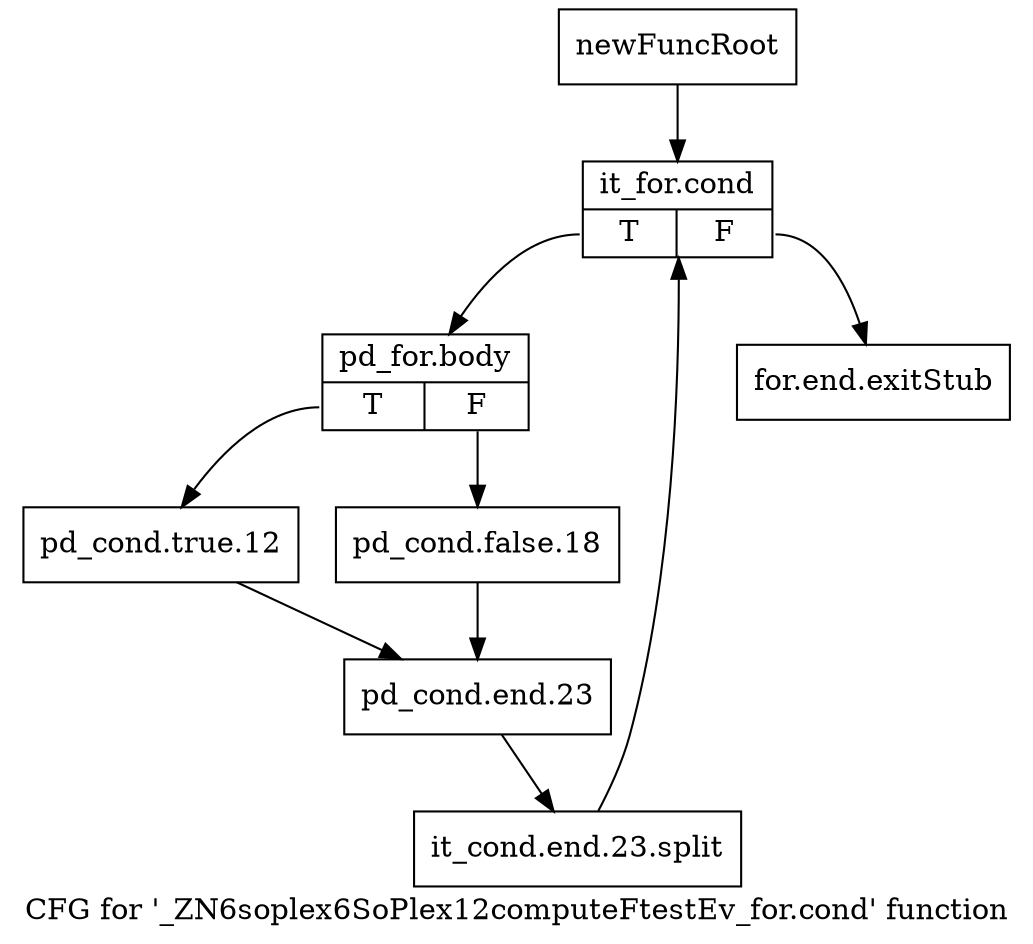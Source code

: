 digraph "CFG for '_ZN6soplex6SoPlex12computeFtestEv_for.cond' function" {
	label="CFG for '_ZN6soplex6SoPlex12computeFtestEv_for.cond' function";

	Node0x2ce87a0 [shape=record,label="{newFuncRoot}"];
	Node0x2ce87a0 -> Node0x2ce8840;
	Node0x2ce87f0 [shape=record,label="{for.end.exitStub}"];
	Node0x2ce8840 [shape=record,label="{it_for.cond|{<s0>T|<s1>F}}"];
	Node0x2ce8840:s0 -> Node0x2ce8890;
	Node0x2ce8840:s1 -> Node0x2ce87f0;
	Node0x2ce8890 [shape=record,label="{pd_for.body|{<s0>T|<s1>F}}"];
	Node0x2ce8890:s0 -> Node0x2ce8930;
	Node0x2ce8890:s1 -> Node0x2ce88e0;
	Node0x2ce88e0 [shape=record,label="{pd_cond.false.18}"];
	Node0x2ce88e0 -> Node0x2ce8980;
	Node0x2ce8930 [shape=record,label="{pd_cond.true.12}"];
	Node0x2ce8930 -> Node0x2ce8980;
	Node0x2ce8980 [shape=record,label="{pd_cond.end.23}"];
	Node0x2ce8980 -> Node0x3312da0;
	Node0x3312da0 [shape=record,label="{it_cond.end.23.split}"];
	Node0x3312da0 -> Node0x2ce8840;
}
